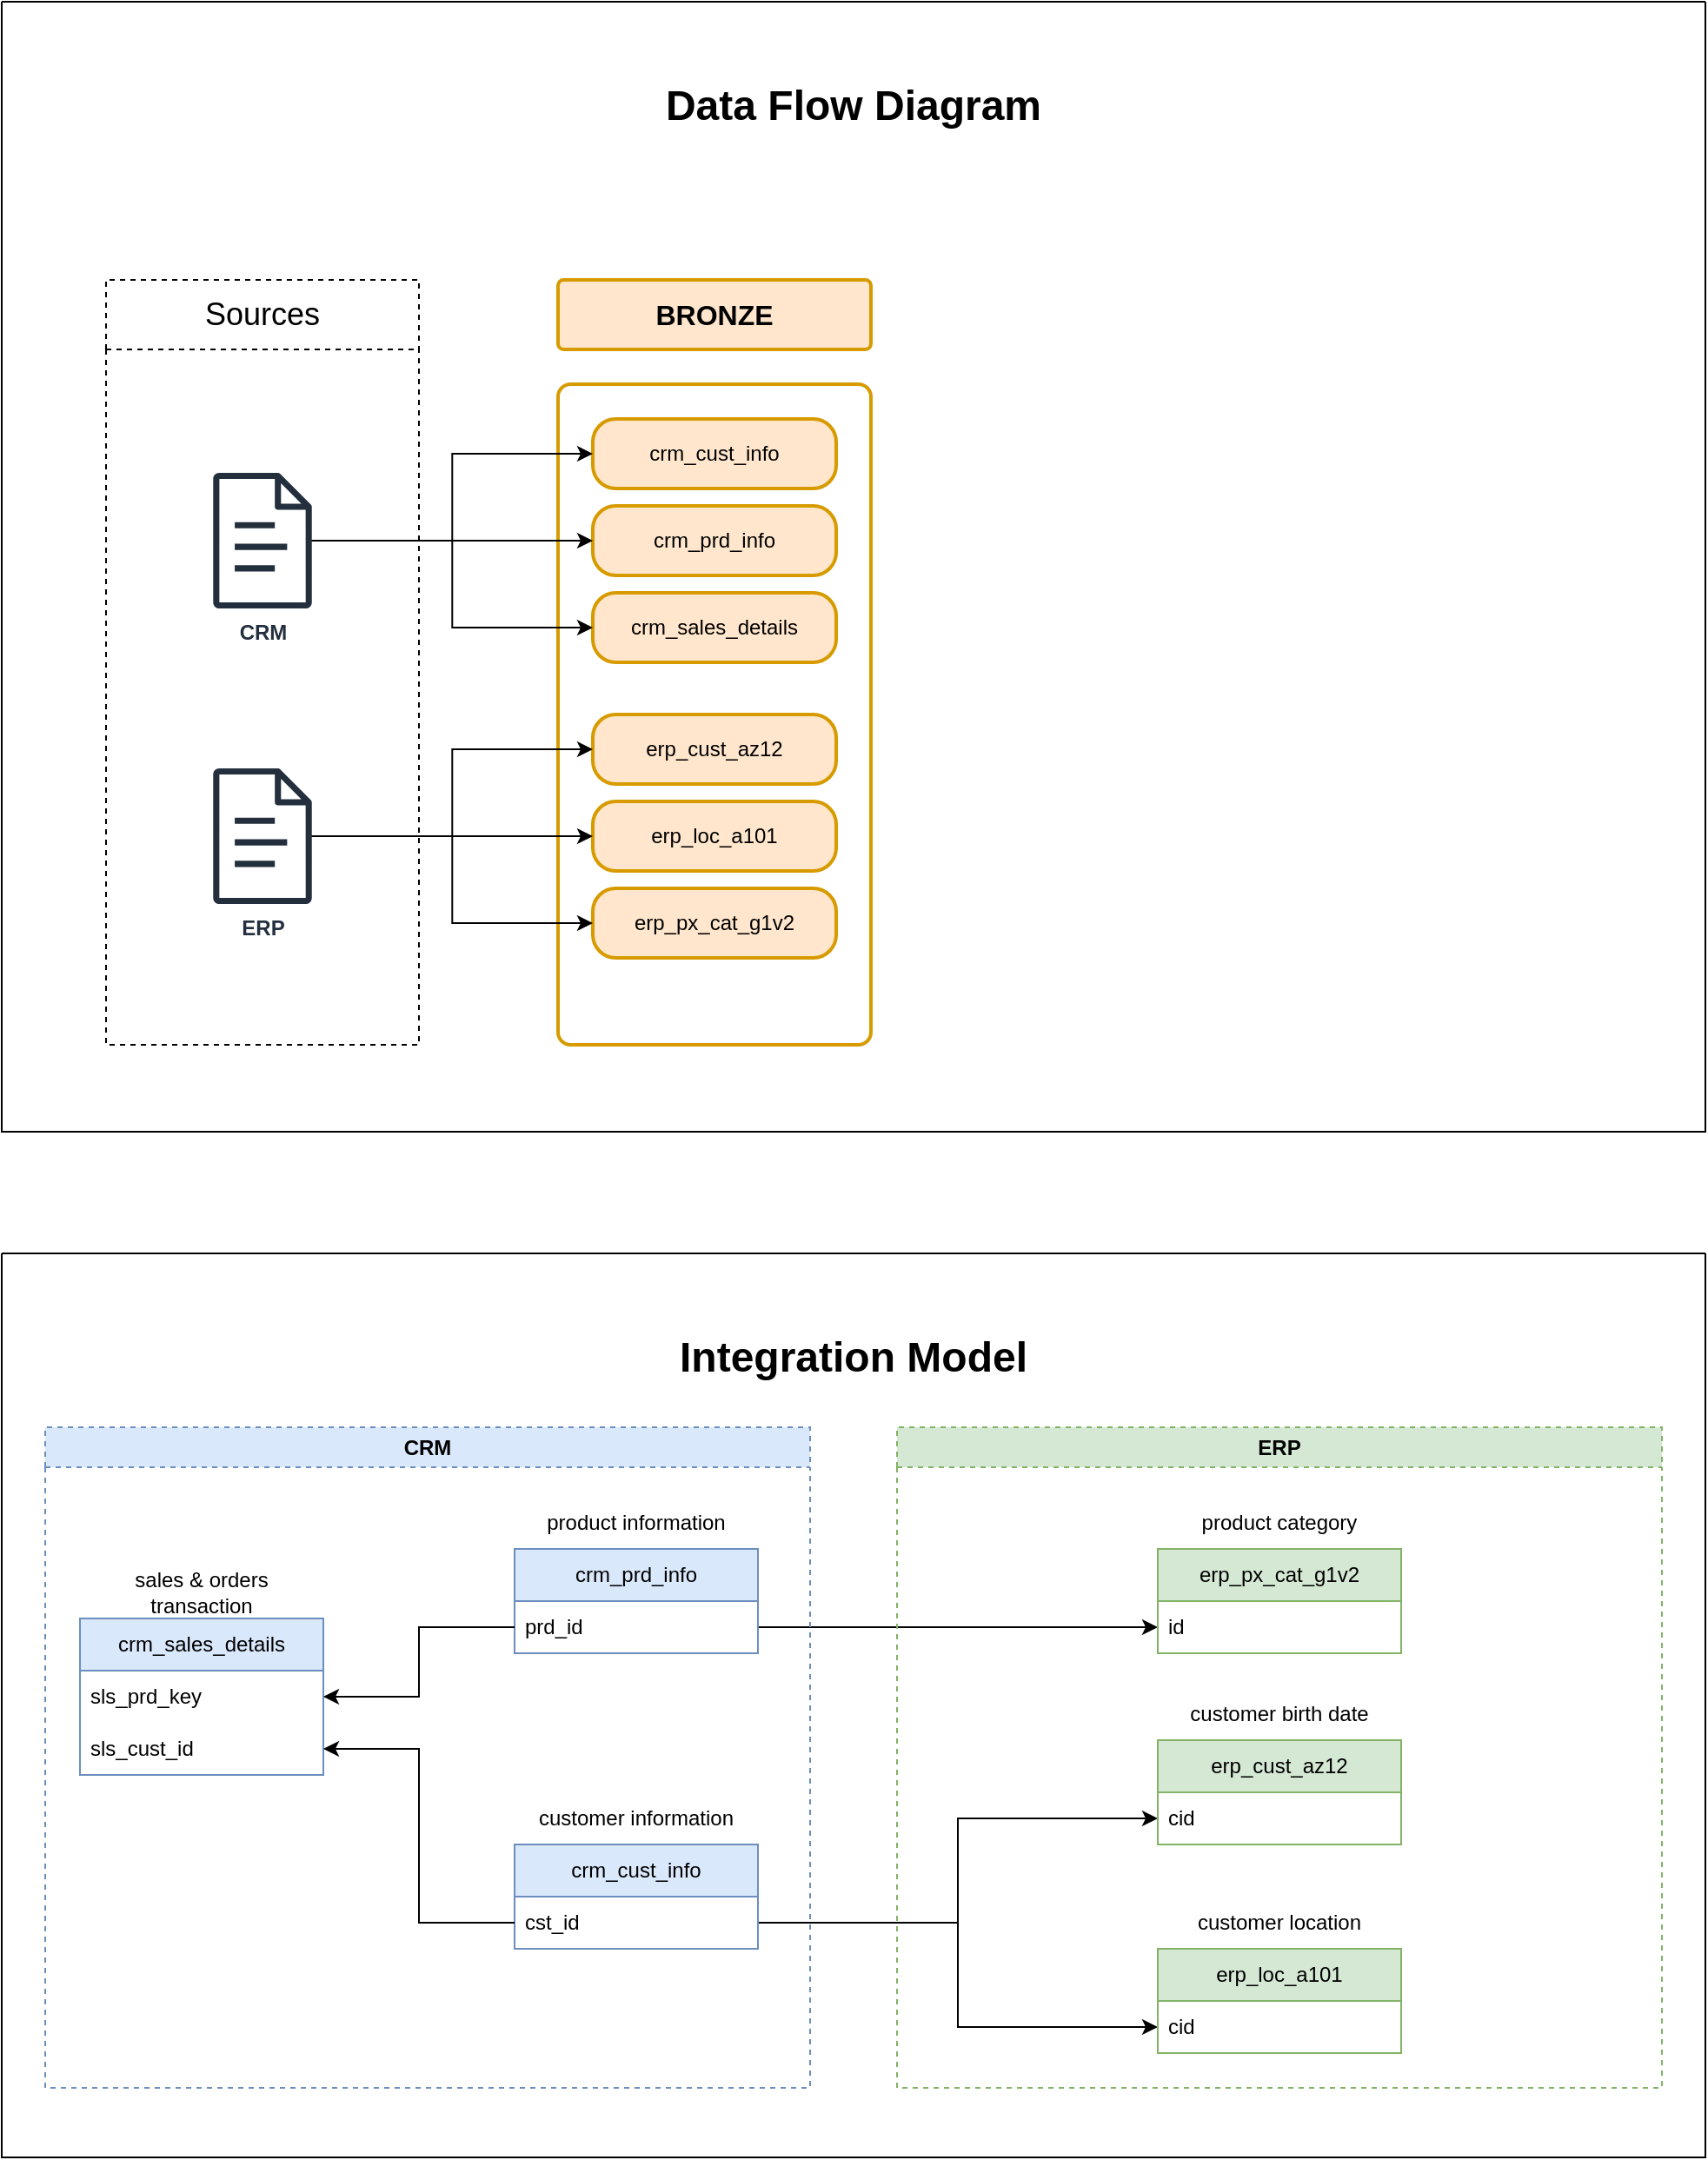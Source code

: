 <mxfile version="28.0.3">
  <diagram name="Page-1" id="j9LHTjVvC8cvnr3t2Hr-">
    <mxGraphModel dx="2594" dy="1211" grid="1" gridSize="10" guides="1" tooltips="1" connect="1" arrows="1" fold="1" page="0" pageScale="1" pageWidth="850" pageHeight="1100" math="0" shadow="0">
      <root>
        <mxCell id="0" />
        <mxCell id="1" parent="0" />
        <mxCell id="Qr_JL-rTWK1h9YEE-_Me-30" value="" style="swimlane;startSize=0;" vertex="1" parent="1">
          <mxGeometry x="-80" y="40" width="980" height="650" as="geometry" />
        </mxCell>
        <mxCell id="Qr_JL-rTWK1h9YEE-_Me-2" value="Sources" style="swimlane;whiteSpace=wrap;html=1;fontSize=18;startSize=40;dashed=1;strokeWidth=1;fontStyle=0;swimlaneFillColor=none;fillColor=none;" vertex="1" parent="Qr_JL-rTWK1h9YEE-_Me-30">
          <mxGeometry x="60" y="160" width="180" height="440" as="geometry" />
        </mxCell>
        <mxCell id="Qr_JL-rTWK1h9YEE-_Me-3" value="&lt;b&gt;ERP&lt;/b&gt;" style="sketch=0;outlineConnect=0;fontColor=#232F3E;gradientColor=none;fillColor=#232F3D;strokeColor=none;dashed=0;verticalLabelPosition=bottom;verticalAlign=top;align=center;html=1;fontSize=12;fontStyle=0;aspect=fixed;pointerEvents=1;shape=mxgraph.aws4.document;" vertex="1" parent="Qr_JL-rTWK1h9YEE-_Me-2">
          <mxGeometry x="61.5" y="281" width="57" height="78" as="geometry" />
        </mxCell>
        <mxCell id="Qr_JL-rTWK1h9YEE-_Me-4" value="&lt;b&gt;CRM&lt;/b&gt;" style="sketch=0;outlineConnect=0;fontColor=#232F3E;gradientColor=none;fillColor=#232F3D;strokeColor=none;dashed=0;verticalLabelPosition=bottom;verticalAlign=top;align=center;html=1;fontSize=12;fontStyle=0;aspect=fixed;pointerEvents=1;shape=mxgraph.aws4.document;" vertex="1" parent="Qr_JL-rTWK1h9YEE-_Me-2">
          <mxGeometry x="61.5" y="111" width="57" height="78" as="geometry" />
        </mxCell>
        <mxCell id="Qr_JL-rTWK1h9YEE-_Me-5" value="" style="rounded=1;whiteSpace=wrap;html=1;arcSize=4;fillColor=none;strokeColor=#d79b00;strokeWidth=2;" vertex="1" parent="Qr_JL-rTWK1h9YEE-_Me-30">
          <mxGeometry x="320" y="220" width="180" height="380" as="geometry" />
        </mxCell>
        <mxCell id="Qr_JL-rTWK1h9YEE-_Me-6" value="&lt;b&gt;BRONZE&lt;/b&gt;" style="rounded=1;whiteSpace=wrap;html=1;arcSize=8;fillColor=#ffe6cc;strokeColor=#d79b00;strokeWidth=2;fontSize=16;" vertex="1" parent="Qr_JL-rTWK1h9YEE-_Me-30">
          <mxGeometry x="320" y="160" width="180" height="40" as="geometry" />
        </mxCell>
        <mxCell id="Qr_JL-rTWK1h9YEE-_Me-8" value="crm_cust_info" style="rounded=1;whiteSpace=wrap;html=1;arcSize=33;fillColor=#ffe6cc;strokeColor=#d79b00;strokeWidth=2;" vertex="1" parent="Qr_JL-rTWK1h9YEE-_Me-30">
          <mxGeometry x="340" y="240" width="140" height="40" as="geometry" />
        </mxCell>
        <mxCell id="Qr_JL-rTWK1h9YEE-_Me-9" value="crm_prd_info" style="rounded=1;whiteSpace=wrap;html=1;arcSize=33;fillColor=#ffe6cc;strokeColor=#d79b00;strokeWidth=2;" vertex="1" parent="Qr_JL-rTWK1h9YEE-_Me-30">
          <mxGeometry x="340" y="290" width="140" height="40" as="geometry" />
        </mxCell>
        <mxCell id="Qr_JL-rTWK1h9YEE-_Me-10" value="crm_sales_details" style="rounded=1;whiteSpace=wrap;html=1;arcSize=33;fillColor=#ffe6cc;strokeColor=#d79b00;strokeWidth=2;" vertex="1" parent="Qr_JL-rTWK1h9YEE-_Me-30">
          <mxGeometry x="340" y="340" width="140" height="40" as="geometry" />
        </mxCell>
        <mxCell id="Qr_JL-rTWK1h9YEE-_Me-11" value="erp_cust_az12" style="rounded=1;whiteSpace=wrap;html=1;arcSize=33;fillColor=#ffe6cc;strokeColor=#d79b00;strokeWidth=2;" vertex="1" parent="Qr_JL-rTWK1h9YEE-_Me-30">
          <mxGeometry x="340" y="410" width="140" height="40" as="geometry" />
        </mxCell>
        <mxCell id="Qr_JL-rTWK1h9YEE-_Me-12" value="erp_loc_a101" style="rounded=1;whiteSpace=wrap;html=1;arcSize=33;fillColor=#ffe6cc;strokeColor=#d79b00;strokeWidth=2;" vertex="1" parent="Qr_JL-rTWK1h9YEE-_Me-30">
          <mxGeometry x="340" y="460" width="140" height="40" as="geometry" />
        </mxCell>
        <mxCell id="Qr_JL-rTWK1h9YEE-_Me-13" value="erp_px_cat_g1v2" style="rounded=1;whiteSpace=wrap;html=1;arcSize=33;fillColor=#ffe6cc;strokeColor=#d79b00;strokeWidth=2;" vertex="1" parent="Qr_JL-rTWK1h9YEE-_Me-30">
          <mxGeometry x="340" y="510" width="140" height="40" as="geometry" />
        </mxCell>
        <mxCell id="Qr_JL-rTWK1h9YEE-_Me-14" style="edgeStyle=orthogonalEdgeStyle;rounded=0;orthogonalLoop=1;jettySize=auto;html=1;" edge="1" parent="Qr_JL-rTWK1h9YEE-_Me-30" source="Qr_JL-rTWK1h9YEE-_Me-4" target="Qr_JL-rTWK1h9YEE-_Me-8">
          <mxGeometry relative="1" as="geometry" />
        </mxCell>
        <mxCell id="Qr_JL-rTWK1h9YEE-_Me-15" style="edgeStyle=orthogonalEdgeStyle;rounded=0;orthogonalLoop=1;jettySize=auto;html=1;" edge="1" parent="Qr_JL-rTWK1h9YEE-_Me-30" source="Qr_JL-rTWK1h9YEE-_Me-4" target="Qr_JL-rTWK1h9YEE-_Me-9">
          <mxGeometry relative="1" as="geometry" />
        </mxCell>
        <mxCell id="Qr_JL-rTWK1h9YEE-_Me-16" style="edgeStyle=orthogonalEdgeStyle;rounded=0;orthogonalLoop=1;jettySize=auto;html=1;" edge="1" parent="Qr_JL-rTWK1h9YEE-_Me-30" source="Qr_JL-rTWK1h9YEE-_Me-4" target="Qr_JL-rTWK1h9YEE-_Me-10">
          <mxGeometry relative="1" as="geometry" />
        </mxCell>
        <mxCell id="Qr_JL-rTWK1h9YEE-_Me-17" style="edgeStyle=orthogonalEdgeStyle;rounded=0;orthogonalLoop=1;jettySize=auto;html=1;" edge="1" parent="Qr_JL-rTWK1h9YEE-_Me-30" source="Qr_JL-rTWK1h9YEE-_Me-3" target="Qr_JL-rTWK1h9YEE-_Me-11">
          <mxGeometry relative="1" as="geometry" />
        </mxCell>
        <mxCell id="Qr_JL-rTWK1h9YEE-_Me-18" style="edgeStyle=orthogonalEdgeStyle;rounded=0;orthogonalLoop=1;jettySize=auto;html=1;" edge="1" parent="Qr_JL-rTWK1h9YEE-_Me-30" source="Qr_JL-rTWK1h9YEE-_Me-3" target="Qr_JL-rTWK1h9YEE-_Me-12">
          <mxGeometry relative="1" as="geometry" />
        </mxCell>
        <mxCell id="Qr_JL-rTWK1h9YEE-_Me-20" style="edgeStyle=orthogonalEdgeStyle;rounded=0;orthogonalLoop=1;jettySize=auto;html=1;" edge="1" parent="Qr_JL-rTWK1h9YEE-_Me-30" source="Qr_JL-rTWK1h9YEE-_Me-3" target="Qr_JL-rTWK1h9YEE-_Me-13">
          <mxGeometry relative="1" as="geometry" />
        </mxCell>
        <mxCell id="Qr_JL-rTWK1h9YEE-_Me-29" value="&lt;b&gt;Data Flow Diagram&lt;/b&gt;" style="text;html=1;align=center;verticalAlign=middle;whiteSpace=wrap;rounded=0;fontSize=24;" vertex="1" parent="Qr_JL-rTWK1h9YEE-_Me-30">
          <mxGeometry x="345" y="40" width="290" height="40" as="geometry" />
        </mxCell>
        <mxCell id="Qr_JL-rTWK1h9YEE-_Me-32" value="" style="swimlane;startSize=0;" vertex="1" parent="1">
          <mxGeometry x="-80" y="760" width="980" height="520" as="geometry" />
        </mxCell>
        <mxCell id="Qr_JL-rTWK1h9YEE-_Me-50" value="&lt;b&gt;Integration Model&lt;/b&gt;" style="text;html=1;align=center;verticalAlign=middle;whiteSpace=wrap;rounded=0;fontSize=24;" vertex="1" parent="Qr_JL-rTWK1h9YEE-_Me-32">
          <mxGeometry x="345" y="40" width="290" height="40" as="geometry" />
        </mxCell>
        <mxCell id="Qr_JL-rTWK1h9YEE-_Me-78" style="edgeStyle=orthogonalEdgeStyle;rounded=0;orthogonalLoop=1;jettySize=auto;html=1;exitX=1;exitY=0.5;exitDx=0;exitDy=0;" edge="1" parent="Qr_JL-rTWK1h9YEE-_Me-32" source="Qr_JL-rTWK1h9YEE-_Me-56" target="Qr_JL-rTWK1h9YEE-_Me-76">
          <mxGeometry relative="1" as="geometry" />
        </mxCell>
        <mxCell id="Qr_JL-rTWK1h9YEE-_Me-87" style="edgeStyle=orthogonalEdgeStyle;rounded=0;orthogonalLoop=1;jettySize=auto;html=1;exitX=1;exitY=0.5;exitDx=0;exitDy=0;" edge="1" parent="Qr_JL-rTWK1h9YEE-_Me-32" source="Qr_JL-rTWK1h9YEE-_Me-52" target="Qr_JL-rTWK1h9YEE-_Me-81">
          <mxGeometry relative="1" as="geometry" />
        </mxCell>
        <mxCell id="Qr_JL-rTWK1h9YEE-_Me-88" style="edgeStyle=orthogonalEdgeStyle;rounded=0;orthogonalLoop=1;jettySize=auto;html=1;exitX=1;exitY=0.5;exitDx=0;exitDy=0;" edge="1" parent="Qr_JL-rTWK1h9YEE-_Me-32" source="Qr_JL-rTWK1h9YEE-_Me-52" target="Qr_JL-rTWK1h9YEE-_Me-85">
          <mxGeometry relative="1" as="geometry" />
        </mxCell>
        <mxCell id="Qr_JL-rTWK1h9YEE-_Me-90" value="CRM" style="swimlane;whiteSpace=wrap;html=1;fillColor=#dae8fc;strokeColor=#6c8ebf;dashed=1;" vertex="1" parent="Qr_JL-rTWK1h9YEE-_Me-32">
          <mxGeometry x="25" y="100" width="440" height="380" as="geometry" />
        </mxCell>
        <mxCell id="Qr_JL-rTWK1h9YEE-_Me-72" value="" style="group" vertex="1" connectable="0" parent="Qr_JL-rTWK1h9YEE-_Me-90">
          <mxGeometry x="270" y="40" width="140" height="90" as="geometry" />
        </mxCell>
        <mxCell id="Qr_JL-rTWK1h9YEE-_Me-55" value="crm_prd_info" style="swimlane;fontStyle=0;childLayout=stackLayout;horizontal=1;startSize=30;horizontalStack=0;resizeParent=1;resizeParentMax=0;resizeLast=0;collapsible=1;marginBottom=0;whiteSpace=wrap;html=1;fillColor=#dae8fc;strokeColor=#6c8ebf;" vertex="1" parent="Qr_JL-rTWK1h9YEE-_Me-72">
          <mxGeometry y="30" width="140" height="60" as="geometry" />
        </mxCell>
        <mxCell id="Qr_JL-rTWK1h9YEE-_Me-56" value="prd_id" style="text;strokeColor=none;fillColor=none;align=left;verticalAlign=middle;spacingLeft=4;spacingRight=4;overflow=hidden;points=[[0,0.5],[1,0.5]];portConstraint=eastwest;rotatable=0;whiteSpace=wrap;html=1;" vertex="1" parent="Qr_JL-rTWK1h9YEE-_Me-55">
          <mxGeometry y="30" width="140" height="30" as="geometry" />
        </mxCell>
        <mxCell id="Qr_JL-rTWK1h9YEE-_Me-69" value="product information" style="text;html=1;align=center;verticalAlign=middle;whiteSpace=wrap;rounded=0;" vertex="1" parent="Qr_JL-rTWK1h9YEE-_Me-72">
          <mxGeometry width="140" height="30" as="geometry" />
        </mxCell>
        <mxCell id="Qr_JL-rTWK1h9YEE-_Me-73" value="" style="group" vertex="1" connectable="0" parent="Qr_JL-rTWK1h9YEE-_Me-90">
          <mxGeometry x="270" y="210" width="140" height="90" as="geometry" />
        </mxCell>
        <mxCell id="Qr_JL-rTWK1h9YEE-_Me-51" value="crm_cust_info" style="swimlane;fontStyle=0;childLayout=stackLayout;horizontal=1;startSize=30;horizontalStack=0;resizeParent=1;resizeParentMax=0;resizeLast=0;collapsible=1;marginBottom=0;whiteSpace=wrap;html=1;fillColor=#dae8fc;strokeColor=#6c8ebf;" vertex="1" parent="Qr_JL-rTWK1h9YEE-_Me-73">
          <mxGeometry y="30" width="140" height="60" as="geometry" />
        </mxCell>
        <mxCell id="Qr_JL-rTWK1h9YEE-_Me-52" value="cst_id" style="text;strokeColor=none;fillColor=none;align=left;verticalAlign=middle;spacingLeft=4;spacingRight=4;overflow=hidden;points=[[0,0.5],[1,0.5]];portConstraint=eastwest;rotatable=0;whiteSpace=wrap;html=1;" vertex="1" parent="Qr_JL-rTWK1h9YEE-_Me-51">
          <mxGeometry y="30" width="140" height="30" as="geometry" />
        </mxCell>
        <mxCell id="Qr_JL-rTWK1h9YEE-_Me-70" value="customer information" style="text;html=1;align=center;verticalAlign=middle;whiteSpace=wrap;rounded=0;" vertex="1" parent="Qr_JL-rTWK1h9YEE-_Me-73">
          <mxGeometry width="140" height="30" as="geometry" />
        </mxCell>
        <mxCell id="Qr_JL-rTWK1h9YEE-_Me-71" value="" style="group" vertex="1" connectable="0" parent="Qr_JL-rTWK1h9YEE-_Me-90">
          <mxGeometry x="20" y="80" width="140" height="120" as="geometry" />
        </mxCell>
        <mxCell id="Qr_JL-rTWK1h9YEE-_Me-61" value="crm_sales_details" style="swimlane;fontStyle=0;childLayout=stackLayout;horizontal=1;startSize=30;horizontalStack=0;resizeParent=1;resizeParentMax=0;resizeLast=0;collapsible=1;marginBottom=0;whiteSpace=wrap;html=1;fillColor=#dae8fc;strokeColor=#6c8ebf;" vertex="1" parent="Qr_JL-rTWK1h9YEE-_Me-71">
          <mxGeometry y="30" width="140" height="90" as="geometry" />
        </mxCell>
        <mxCell id="Qr_JL-rTWK1h9YEE-_Me-62" value="sls_prd_key" style="text;strokeColor=none;fillColor=none;align=left;verticalAlign=middle;spacingLeft=4;spacingRight=4;overflow=hidden;points=[[0,0.5],[1,0.5]];portConstraint=eastwest;rotatable=0;whiteSpace=wrap;html=1;" vertex="1" parent="Qr_JL-rTWK1h9YEE-_Me-61">
          <mxGeometry y="30" width="140" height="30" as="geometry" />
        </mxCell>
        <mxCell id="Qr_JL-rTWK1h9YEE-_Me-63" value="sls_cust_id" style="text;strokeColor=none;fillColor=none;align=left;verticalAlign=middle;spacingLeft=4;spacingRight=4;overflow=hidden;points=[[0,0.5],[1,0.5]];portConstraint=eastwest;rotatable=0;whiteSpace=wrap;html=1;" vertex="1" parent="Qr_JL-rTWK1h9YEE-_Me-61">
          <mxGeometry y="60" width="140" height="30" as="geometry" />
        </mxCell>
        <mxCell id="Qr_JL-rTWK1h9YEE-_Me-68" value="sales &amp;amp; orders transaction" style="text;html=1;align=center;verticalAlign=middle;whiteSpace=wrap;rounded=0;" vertex="1" parent="Qr_JL-rTWK1h9YEE-_Me-71">
          <mxGeometry width="140" height="30" as="geometry" />
        </mxCell>
        <mxCell id="Qr_JL-rTWK1h9YEE-_Me-67" style="edgeStyle=orthogonalEdgeStyle;rounded=0;orthogonalLoop=1;jettySize=auto;html=1;exitX=0;exitY=0.5;exitDx=0;exitDy=0;" edge="1" parent="Qr_JL-rTWK1h9YEE-_Me-90" source="Qr_JL-rTWK1h9YEE-_Me-56" target="Qr_JL-rTWK1h9YEE-_Me-62">
          <mxGeometry relative="1" as="geometry" />
        </mxCell>
        <mxCell id="Qr_JL-rTWK1h9YEE-_Me-66" style="edgeStyle=orthogonalEdgeStyle;rounded=0;orthogonalLoop=1;jettySize=auto;html=1;exitX=0;exitY=0.5;exitDx=0;exitDy=0;" edge="1" parent="Qr_JL-rTWK1h9YEE-_Me-90" source="Qr_JL-rTWK1h9YEE-_Me-52" target="Qr_JL-rTWK1h9YEE-_Me-63">
          <mxGeometry relative="1" as="geometry" />
        </mxCell>
        <mxCell id="Qr_JL-rTWK1h9YEE-_Me-91" value="ERP" style="swimlane;whiteSpace=wrap;html=1;fillColor=#d5e8d4;strokeColor=#82b366;dashed=1;" vertex="1" parent="Qr_JL-rTWK1h9YEE-_Me-32">
          <mxGeometry x="515" y="100" width="440" height="380" as="geometry" />
        </mxCell>
        <mxCell id="Qr_JL-rTWK1h9YEE-_Me-74" value="" style="group" vertex="1" connectable="0" parent="Qr_JL-rTWK1h9YEE-_Me-91">
          <mxGeometry x="150" y="40" width="140" height="90" as="geometry" />
        </mxCell>
        <mxCell id="Qr_JL-rTWK1h9YEE-_Me-75" value="erp_px_cat_g1v2" style="swimlane;fontStyle=0;childLayout=stackLayout;horizontal=1;startSize=30;horizontalStack=0;resizeParent=1;resizeParentMax=0;resizeLast=0;collapsible=1;marginBottom=0;whiteSpace=wrap;html=1;fillColor=#d5e8d4;strokeColor=#82b366;" vertex="1" parent="Qr_JL-rTWK1h9YEE-_Me-74">
          <mxGeometry y="30" width="140" height="60" as="geometry" />
        </mxCell>
        <mxCell id="Qr_JL-rTWK1h9YEE-_Me-76" value="id" style="text;strokeColor=none;fillColor=none;align=left;verticalAlign=middle;spacingLeft=4;spacingRight=4;overflow=hidden;points=[[0,0.5],[1,0.5]];portConstraint=eastwest;rotatable=0;whiteSpace=wrap;html=1;" vertex="1" parent="Qr_JL-rTWK1h9YEE-_Me-75">
          <mxGeometry y="30" width="140" height="30" as="geometry" />
        </mxCell>
        <mxCell id="Qr_JL-rTWK1h9YEE-_Me-77" value="product category" style="text;html=1;align=center;verticalAlign=middle;whiteSpace=wrap;rounded=0;" vertex="1" parent="Qr_JL-rTWK1h9YEE-_Me-74">
          <mxGeometry width="140" height="30" as="geometry" />
        </mxCell>
        <mxCell id="Qr_JL-rTWK1h9YEE-_Me-79" value="" style="group" vertex="1" connectable="0" parent="Qr_JL-rTWK1h9YEE-_Me-91">
          <mxGeometry x="150" y="150" width="140" height="90" as="geometry" />
        </mxCell>
        <mxCell id="Qr_JL-rTWK1h9YEE-_Me-80" value="erp_cust_az12" style="swimlane;fontStyle=0;childLayout=stackLayout;horizontal=1;startSize=30;horizontalStack=0;resizeParent=1;resizeParentMax=0;resizeLast=0;collapsible=1;marginBottom=0;whiteSpace=wrap;html=1;fillColor=#d5e8d4;strokeColor=#82b366;" vertex="1" parent="Qr_JL-rTWK1h9YEE-_Me-79">
          <mxGeometry y="30" width="140" height="60" as="geometry" />
        </mxCell>
        <mxCell id="Qr_JL-rTWK1h9YEE-_Me-81" value="cid" style="text;strokeColor=none;fillColor=none;align=left;verticalAlign=middle;spacingLeft=4;spacingRight=4;overflow=hidden;points=[[0,0.5],[1,0.5]];portConstraint=eastwest;rotatable=0;whiteSpace=wrap;html=1;" vertex="1" parent="Qr_JL-rTWK1h9YEE-_Me-80">
          <mxGeometry y="30" width="140" height="30" as="geometry" />
        </mxCell>
        <mxCell id="Qr_JL-rTWK1h9YEE-_Me-82" value="customer birth date" style="text;html=1;align=center;verticalAlign=middle;whiteSpace=wrap;rounded=0;" vertex="1" parent="Qr_JL-rTWK1h9YEE-_Me-79">
          <mxGeometry width="140" height="30" as="geometry" />
        </mxCell>
        <mxCell id="Qr_JL-rTWK1h9YEE-_Me-83" value="" style="group" vertex="1" connectable="0" parent="Qr_JL-rTWK1h9YEE-_Me-91">
          <mxGeometry x="150" y="270" width="140" height="90" as="geometry" />
        </mxCell>
        <mxCell id="Qr_JL-rTWK1h9YEE-_Me-84" value="erp_loc_a101" style="swimlane;fontStyle=0;childLayout=stackLayout;horizontal=1;startSize=30;horizontalStack=0;resizeParent=1;resizeParentMax=0;resizeLast=0;collapsible=1;marginBottom=0;whiteSpace=wrap;html=1;fillColor=#d5e8d4;strokeColor=#82b366;" vertex="1" parent="Qr_JL-rTWK1h9YEE-_Me-83">
          <mxGeometry y="30" width="140" height="60" as="geometry" />
        </mxCell>
        <mxCell id="Qr_JL-rTWK1h9YEE-_Me-85" value="cid" style="text;strokeColor=none;fillColor=none;align=left;verticalAlign=middle;spacingLeft=4;spacingRight=4;overflow=hidden;points=[[0,0.5],[1,0.5]];portConstraint=eastwest;rotatable=0;whiteSpace=wrap;html=1;" vertex="1" parent="Qr_JL-rTWK1h9YEE-_Me-84">
          <mxGeometry y="30" width="140" height="30" as="geometry" />
        </mxCell>
        <mxCell id="Qr_JL-rTWK1h9YEE-_Me-86" value="customer location" style="text;html=1;align=center;verticalAlign=middle;whiteSpace=wrap;rounded=0;" vertex="1" parent="Qr_JL-rTWK1h9YEE-_Me-83">
          <mxGeometry width="140" height="30" as="geometry" />
        </mxCell>
      </root>
    </mxGraphModel>
  </diagram>
</mxfile>
